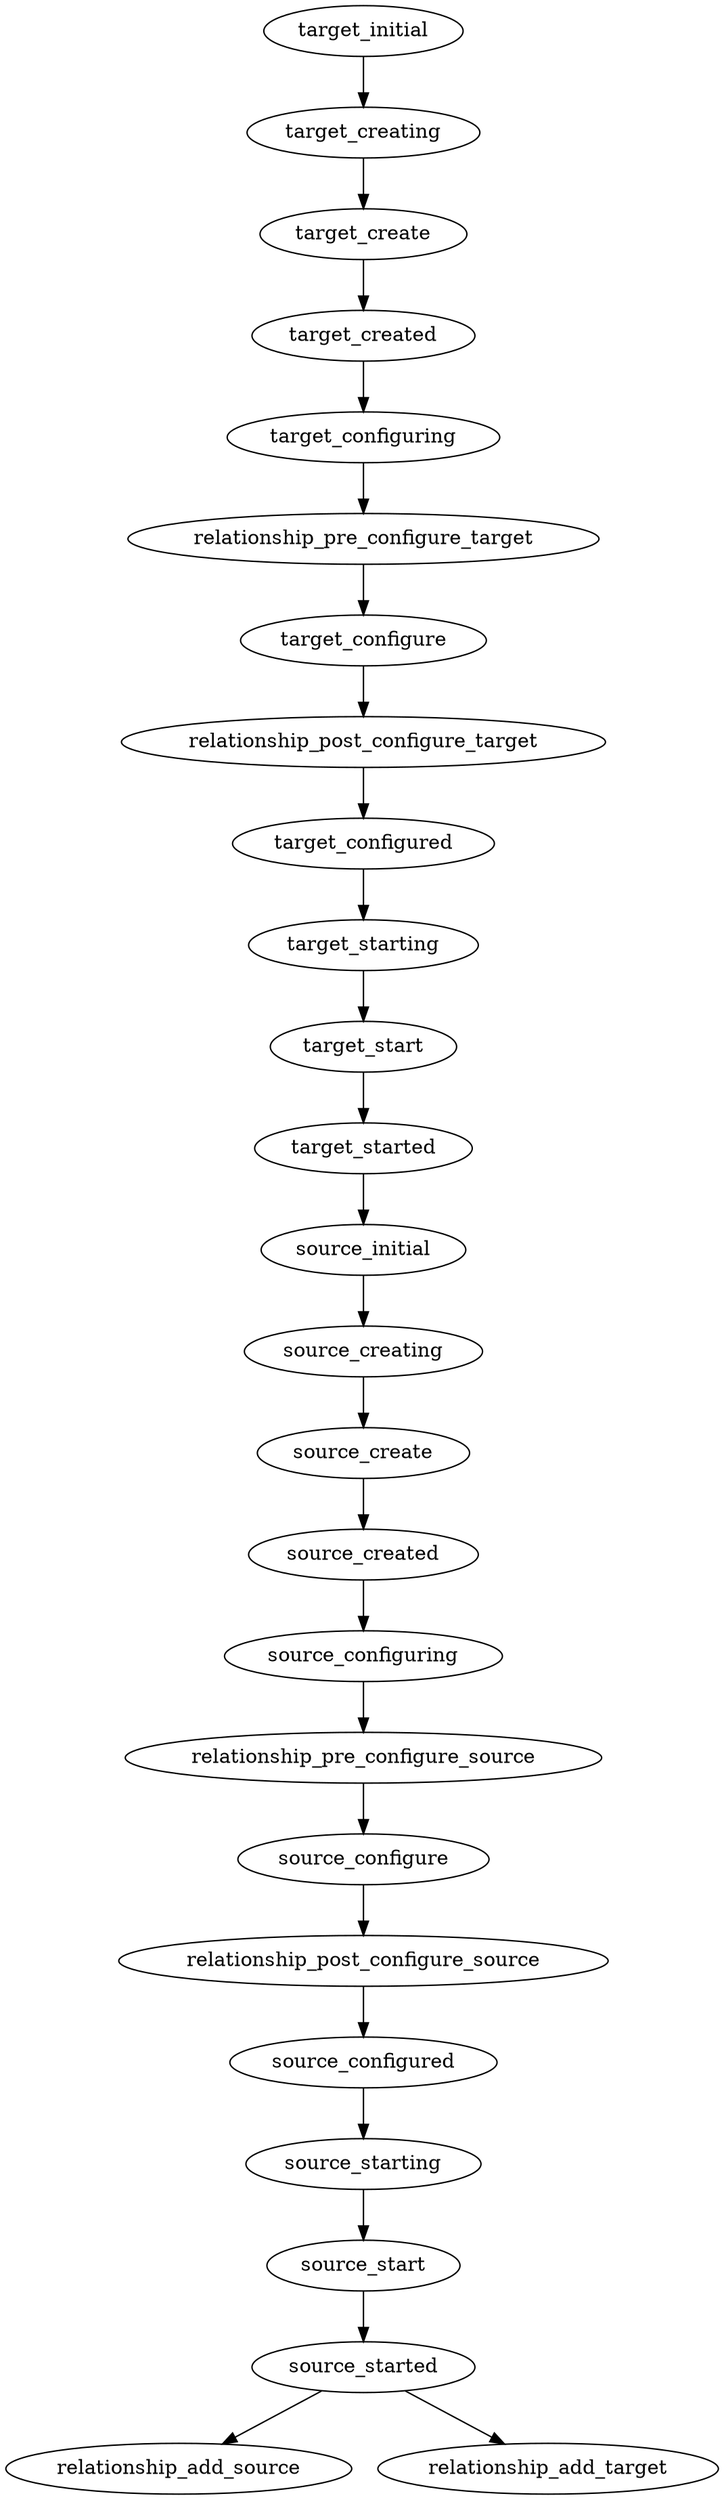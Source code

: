 digraph relationship_install_workflow {
  target_initial -> target_creating -> target_create -> target_created -> target_configuring;
  target_configured -> target_starting -> target_start -> target_started;
  source_initial -> source_creating -> source_create -> source_created -> source_configuring;
  source_configured -> source_starting -> source_start -> source_started;
  target_configuring -> relationship_pre_configure_target -> target_configure -> relationship_post_configure_target -> target_configured;
  source_configuring -> relationship_pre_configure_source -> source_configure -> relationship_post_configure_source -> source_configured;
  source_started -> relationship_add_source;
  source_started -> relationship_add_target;
  target_started -> source_initial;
}
